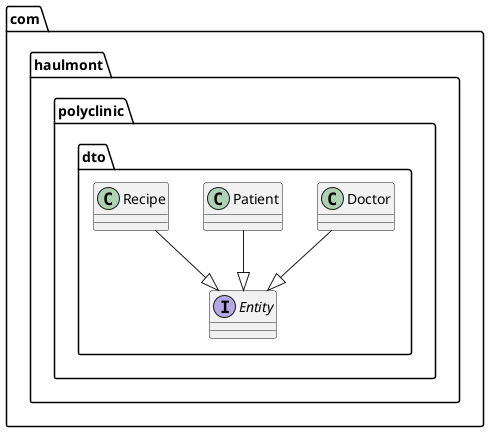 @startuml
class com.haulmont.polyclinic.dto.Doctor
class com.haulmont.polyclinic.dto.Patient
class com.haulmont.polyclinic.dto.Recipe
interface com.haulmont.polyclinic.dto.Entity
com.haulmont.polyclinic.dto.Doctor --|> com.haulmont.polyclinic.dto.Entity
com.haulmont.polyclinic.dto.Patient --|> com.haulmont.polyclinic.dto.Entity
com.haulmont.polyclinic.dto.Recipe --|> com.haulmont.polyclinic.dto.Entity
@enduml